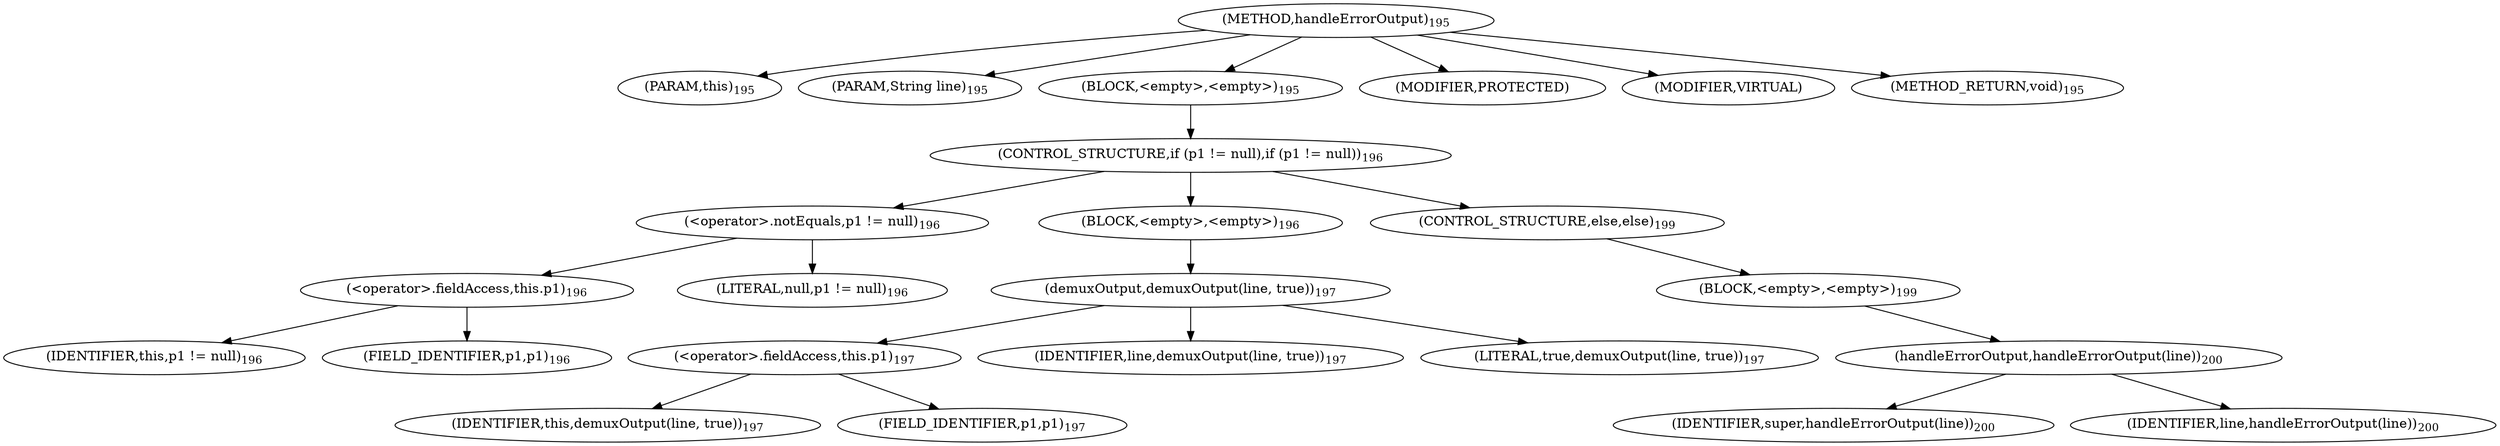 digraph "handleErrorOutput" {  
"418" [label = <(METHOD,handleErrorOutput)<SUB>195</SUB>> ]
"419" [label = <(PARAM,this)<SUB>195</SUB>> ]
"420" [label = <(PARAM,String line)<SUB>195</SUB>> ]
"421" [label = <(BLOCK,&lt;empty&gt;,&lt;empty&gt;)<SUB>195</SUB>> ]
"422" [label = <(CONTROL_STRUCTURE,if (p1 != null),if (p1 != null))<SUB>196</SUB>> ]
"423" [label = <(&lt;operator&gt;.notEquals,p1 != null)<SUB>196</SUB>> ]
"424" [label = <(&lt;operator&gt;.fieldAccess,this.p1)<SUB>196</SUB>> ]
"425" [label = <(IDENTIFIER,this,p1 != null)<SUB>196</SUB>> ]
"426" [label = <(FIELD_IDENTIFIER,p1,p1)<SUB>196</SUB>> ]
"427" [label = <(LITERAL,null,p1 != null)<SUB>196</SUB>> ]
"428" [label = <(BLOCK,&lt;empty&gt;,&lt;empty&gt;)<SUB>196</SUB>> ]
"429" [label = <(demuxOutput,demuxOutput(line, true))<SUB>197</SUB>> ]
"430" [label = <(&lt;operator&gt;.fieldAccess,this.p1)<SUB>197</SUB>> ]
"431" [label = <(IDENTIFIER,this,demuxOutput(line, true))<SUB>197</SUB>> ]
"432" [label = <(FIELD_IDENTIFIER,p1,p1)<SUB>197</SUB>> ]
"433" [label = <(IDENTIFIER,line,demuxOutput(line, true))<SUB>197</SUB>> ]
"434" [label = <(LITERAL,true,demuxOutput(line, true))<SUB>197</SUB>> ]
"435" [label = <(CONTROL_STRUCTURE,else,else)<SUB>199</SUB>> ]
"436" [label = <(BLOCK,&lt;empty&gt;,&lt;empty&gt;)<SUB>199</SUB>> ]
"437" [label = <(handleErrorOutput,handleErrorOutput(line))<SUB>200</SUB>> ]
"438" [label = <(IDENTIFIER,super,handleErrorOutput(line))<SUB>200</SUB>> ]
"439" [label = <(IDENTIFIER,line,handleErrorOutput(line))<SUB>200</SUB>> ]
"440" [label = <(MODIFIER,PROTECTED)> ]
"441" [label = <(MODIFIER,VIRTUAL)> ]
"442" [label = <(METHOD_RETURN,void)<SUB>195</SUB>> ]
  "418" -> "419" 
  "418" -> "420" 
  "418" -> "421" 
  "418" -> "440" 
  "418" -> "441" 
  "418" -> "442" 
  "421" -> "422" 
  "422" -> "423" 
  "422" -> "428" 
  "422" -> "435" 
  "423" -> "424" 
  "423" -> "427" 
  "424" -> "425" 
  "424" -> "426" 
  "428" -> "429" 
  "429" -> "430" 
  "429" -> "433" 
  "429" -> "434" 
  "430" -> "431" 
  "430" -> "432" 
  "435" -> "436" 
  "436" -> "437" 
  "437" -> "438" 
  "437" -> "439" 
}
